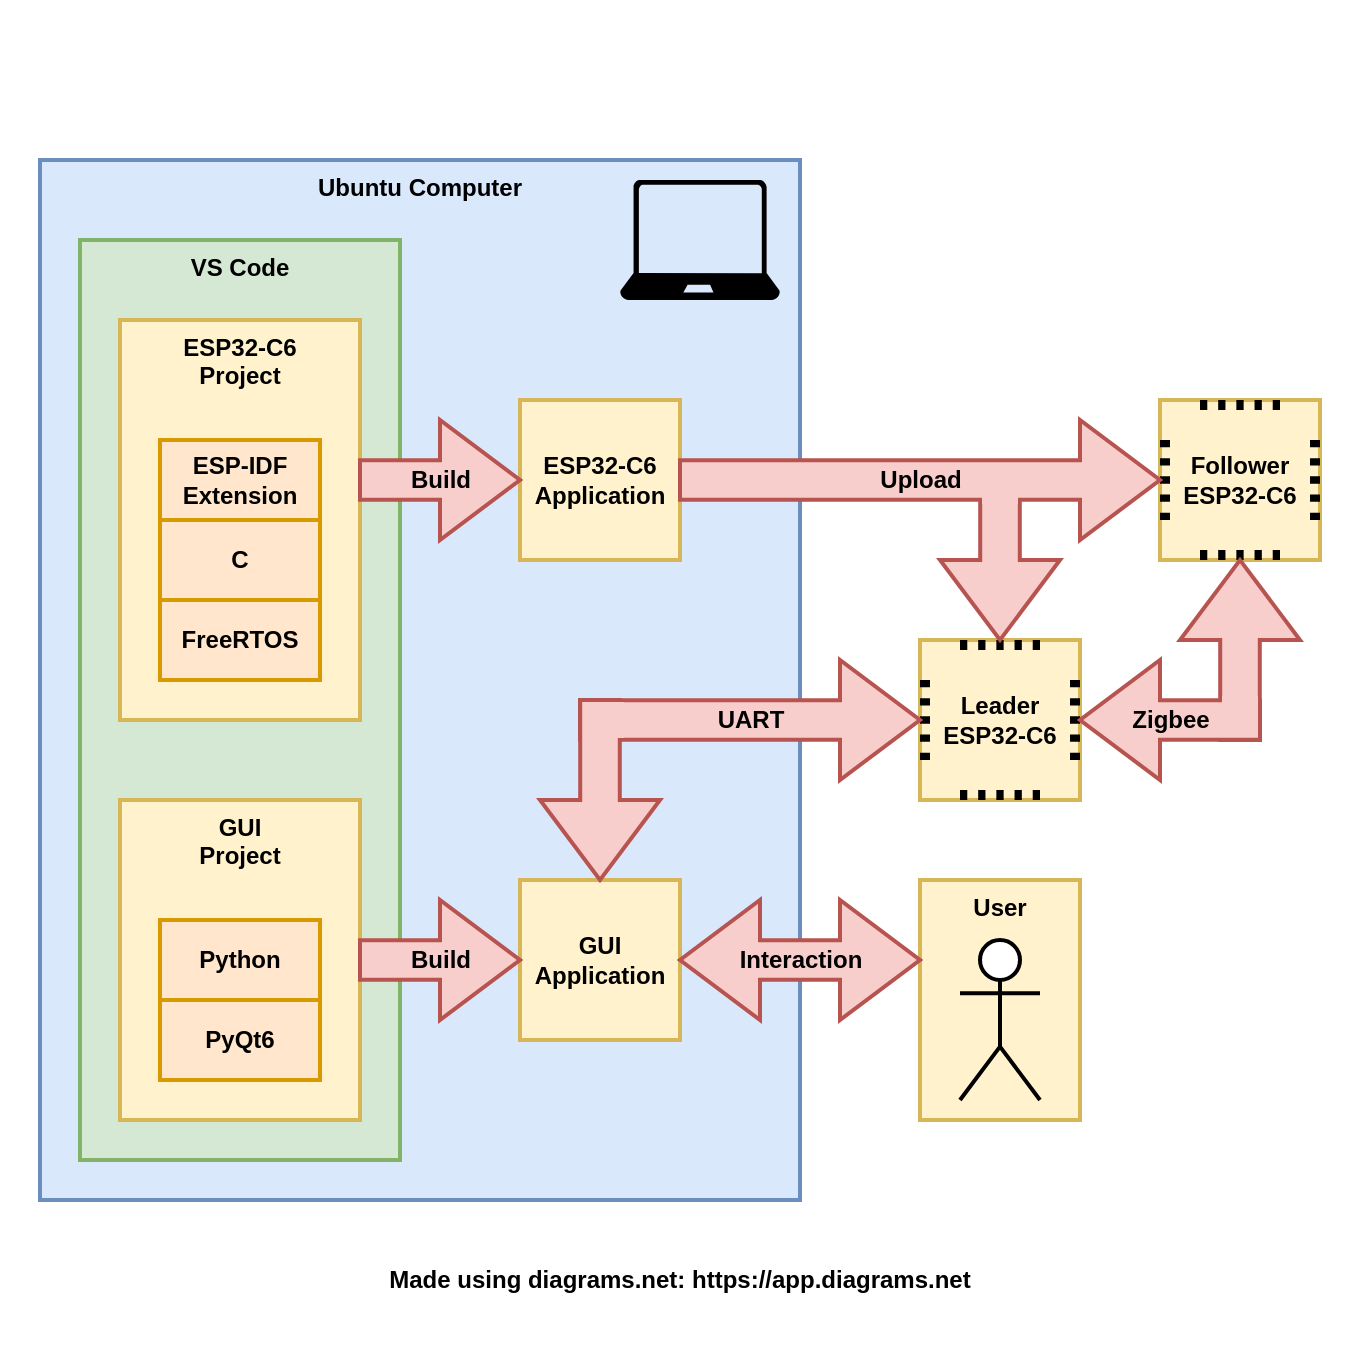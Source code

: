 <mxfile version="26.1.0">
  <diagram name="Page-1" id="0ZIZALWaVEUSAzddZRZz">
    <mxGraphModel dx="2074" dy="1142" grid="1" gridSize="10" guides="0" tooltips="1" connect="1" arrows="1" fold="1" page="0" pageScale="1" pageWidth="850" pageHeight="1100" background="none" math="0" shadow="0">
      <root>
        <mxCell id="0" />
        <mxCell id="1" style="" parent="0" />
        <mxCell id="WanJGlGqupo2dvVW9Myn-27" value="" style="rounded=0;whiteSpace=wrap;html=1;strokeWidth=2;fontStyle=1;strokeColor=none;" parent="1" vertex="1">
          <mxGeometry width="680" height="680" as="geometry" />
        </mxCell>
        <mxCell id="0nyHiz9kPpW8z09HGJ4j-10" value="Ubuntu Computer" style="rounded=0;whiteSpace=wrap;html=1;verticalAlign=top;align=center;strokeWidth=2;fontStyle=1;fillColor=#dae8fc;strokeColor=#6c8ebf;" parent="1" vertex="1">
          <mxGeometry x="20" y="80" width="380" height="520" as="geometry" />
        </mxCell>
        <mxCell id="0nyHiz9kPpW8z09HGJ4j-15" value="VS Code" style="rounded=0;whiteSpace=wrap;html=1;verticalAlign=top;strokeWidth=2;fontStyle=1;fillColor=#d5e8d4;strokeColor=#82b366;" parent="1" vertex="1">
          <mxGeometry x="40" y="120" width="160" height="460" as="geometry" />
        </mxCell>
        <mxCell id="0nyHiz9kPpW8z09HGJ4j-49" value="&lt;div&gt;ESP32-C6&lt;/div&gt;&lt;div&gt;Project&lt;/div&gt;" style="rounded=0;whiteSpace=wrap;html=1;align=center;verticalAlign=top;spacing=2;strokeWidth=2;fontStyle=1;fillColor=#fff2cc;strokeColor=#d6b656;" parent="1" vertex="1">
          <mxGeometry x="60" y="160" width="120" height="200" as="geometry" />
        </mxCell>
        <mxCell id="0nyHiz9kPpW8z09HGJ4j-50" value="&lt;div&gt;GUI&lt;/div&gt;&lt;div&gt;Project&lt;/div&gt;" style="rounded=0;whiteSpace=wrap;html=1;align=center;verticalAlign=top;spacing=2;strokeWidth=2;fontStyle=1;fillColor=#fff2cc;strokeColor=#d6b656;" parent="1" vertex="1">
          <mxGeometry x="60" y="400" width="120" height="160" as="geometry" />
        </mxCell>
        <mxCell id="0nyHiz9kPpW8z09HGJ4j-53" value="&lt;div&gt;ESP-IDF&lt;/div&gt;&lt;div&gt;Extension&lt;/div&gt;" style="rounded=0;whiteSpace=wrap;html=1;strokeWidth=2;fontStyle=1;fillColor=#ffe6cc;strokeColor=#d79b00;" parent="1" vertex="1">
          <mxGeometry x="80" y="220" width="80" height="40" as="geometry" />
        </mxCell>
        <mxCell id="0nyHiz9kPpW8z09HGJ4j-57" value="C" style="rounded=0;whiteSpace=wrap;html=1;strokeWidth=2;fontStyle=1;fillColor=#ffe6cc;strokeColor=#d79b00;" parent="1" vertex="1">
          <mxGeometry x="80" y="260" width="80" height="40" as="geometry" />
        </mxCell>
        <mxCell id="0nyHiz9kPpW8z09HGJ4j-58" value="Python" style="rounded=0;whiteSpace=wrap;html=1;strokeWidth=2;fontStyle=1;fillColor=#ffe6cc;strokeColor=#d79b00;" parent="1" vertex="1">
          <mxGeometry x="80" y="460" width="80" height="40" as="geometry" />
        </mxCell>
        <mxCell id="0nyHiz9kPpW8z09HGJ4j-59" value="FreeRTOS" style="rounded=0;whiteSpace=wrap;html=1;strokeWidth=2;fontStyle=1;fillColor=#ffe6cc;strokeColor=#d79b00;" parent="1" vertex="1">
          <mxGeometry x="80" y="300" width="80" height="40" as="geometry" />
        </mxCell>
        <mxCell id="WanJGlGqupo2dvVW9Myn-25" value="" style="verticalLabelPosition=bottom;html=1;verticalAlign=top;align=center;strokeColor=none;fillColor=#000000;shape=mxgraph.azure.laptop;pointerEvents=1;" parent="1" vertex="1">
          <mxGeometry x="310" y="90" width="80" height="60" as="geometry" />
        </mxCell>
        <mxCell id="H19fAKJrggn6Rdap3DdY-1" value="PyQt6" style="rounded=0;whiteSpace=wrap;html=1;strokeWidth=2;fontStyle=1;fillColor=#ffe6cc;strokeColor=#d79b00;" parent="1" vertex="1">
          <mxGeometry x="80" y="500" width="80" height="40" as="geometry" />
        </mxCell>
        <mxCell id="0nyHiz9kPpW8z09HGJ4j-3" value="&lt;div&gt;GUI&lt;/div&gt;&lt;div&gt;Application&lt;/div&gt;" style="rounded=0;whiteSpace=wrap;html=1;align=center;verticalAlign=middle;spacing=2;strokeWidth=2;fontStyle=1;fillColor=#fff2cc;strokeColor=#d6b656;" parent="1" vertex="1">
          <mxGeometry x="260" y="440" width="80" height="80" as="geometry" />
        </mxCell>
        <mxCell id="0nyHiz9kPpW8z09HGJ4j-5" value="" style="rounded=0;whiteSpace=wrap;html=1;verticalAlign=middle;strokeWidth=2;fontStyle=1;fillColor=#fff2cc;strokeColor=#d6b656;" parent="1" vertex="1">
          <mxGeometry x="580" y="200" width="80" height="80" as="geometry" />
        </mxCell>
        <mxCell id="0nyHiz9kPpW8z09HGJ4j-22" value="&lt;div&gt;ESP32-C6&lt;/div&gt;&lt;div&gt;Application&lt;/div&gt;" style="rounded=0;whiteSpace=wrap;html=1;align=center;verticalAlign=middle;spacing=2;strokeWidth=2;fontStyle=1;fillColor=#fff2cc;strokeColor=#d6b656;" parent="1" vertex="1">
          <mxGeometry x="260" y="200" width="80" height="80" as="geometry" />
        </mxCell>
        <mxCell id="0nyHiz9kPpW8z09HGJ4j-85" value="&lt;div&gt;User&lt;/div&gt;" style="rounded=0;whiteSpace=wrap;html=1;verticalAlign=top;strokeWidth=2;fontStyle=1;fillColor=#fff2cc;strokeColor=#d6b656;" parent="1" vertex="1">
          <mxGeometry x="460" y="440" width="80" height="120" as="geometry" />
        </mxCell>
        <mxCell id="0nyHiz9kPpW8z09HGJ4j-84" value="" style="shape=umlActor;verticalLabelPosition=bottom;verticalAlign=top;html=1;outlineConnect=0;strokeWidth=2;fontStyle=1" parent="1" vertex="1">
          <mxGeometry x="480" y="470" width="40" height="80" as="geometry" />
        </mxCell>
        <mxCell id="0nyHiz9kPpW8z09HGJ4j-23" value="&lt;div&gt;Build&lt;/div&gt;" style="html=1;shadow=0;dashed=0;align=center;verticalAlign=middle;shape=mxgraph.arrows2.arrow;dy=0.67;dx=40;notch=0;strokeWidth=2;fontStyle=1;fillColor=#f8cecc;strokeColor=#b85450;" parent="1" vertex="1">
          <mxGeometry x="180" y="210" width="80" height="60" as="geometry" />
        </mxCell>
        <mxCell id="0nyHiz9kPpW8z09HGJ4j-72" value="&lt;div&gt;Build&lt;/div&gt;" style="html=1;shadow=0;dashed=0;align=center;verticalAlign=middle;shape=mxgraph.arrows2.arrow;dy=0.67;dx=40;notch=0;strokeWidth=2;fontStyle=1;fillColor=#f8cecc;strokeColor=#b85450;" parent="1" vertex="1">
          <mxGeometry x="180" y="450" width="80" height="60" as="geometry" />
        </mxCell>
        <mxCell id="0nyHiz9kPpW8z09HGJ4j-79" value="Interaction" style="html=1;shadow=0;dashed=0;align=center;verticalAlign=middle;shape=mxgraph.arrows2.twoWayArrow;dy=0.67;dx=40;strokeWidth=2;fontStyle=1;fillColor=#f8cecc;strokeColor=#b85450;direction=west;" parent="1" vertex="1">
          <mxGeometry x="340" y="450" width="120" height="60" as="geometry" />
        </mxCell>
        <mxCell id="WanJGlGqupo2dvVW9Myn-16" value="" style="sketch=0;outlineConnect=0;dashed=0;verticalLabelPosition=bottom;verticalAlign=top;align=center;html=1;fontSize=12;fontStyle=0;aspect=fixed;pointerEvents=1;shape=mxgraph.aws4.iot_thing_freertos_device;fillColor=#000000;" parent="1" vertex="1">
          <mxGeometry x="580" y="200" width="80" height="80" as="geometry" />
        </mxCell>
        <mxCell id="WanJGlGqupo2dvVW9Myn-18" value="&lt;div&gt;Follower&lt;/div&gt;&lt;div&gt;ESP32-C6&lt;/div&gt;" style="rounded=0;whiteSpace=wrap;html=1;verticalAlign=middle;strokeWidth=2;fontStyle=1;fillColor=#fff2cc;strokeColor=none;fillStyle=auto;" parent="1" vertex="1">
          <mxGeometry x="585" y="205" width="70" height="70" as="geometry" />
        </mxCell>
        <mxCell id="WanJGlGqupo2dvVW9Myn-19" value="" style="rounded=0;whiteSpace=wrap;html=1;verticalAlign=middle;strokeWidth=2;fontStyle=1;fillColor=#fff2cc;strokeColor=#d6b656;" parent="1" vertex="1">
          <mxGeometry x="460" y="320" width="80" height="80" as="geometry" />
        </mxCell>
        <mxCell id="WanJGlGqupo2dvVW9Myn-20" value="" style="sketch=0;outlineConnect=0;dashed=0;verticalLabelPosition=bottom;verticalAlign=top;align=center;html=1;fontSize=12;fontStyle=0;aspect=fixed;pointerEvents=1;shape=mxgraph.aws4.iot_thing_freertos_device;fillColor=#000000;" parent="1" vertex="1">
          <mxGeometry x="460" y="320" width="80" height="80" as="geometry" />
        </mxCell>
        <mxCell id="WanJGlGqupo2dvVW9Myn-21" value="&lt;div&gt;Leader&lt;/div&gt;&lt;div&gt;ESP32-C6&lt;/div&gt;" style="rounded=0;whiteSpace=wrap;html=1;verticalAlign=middle;strokeWidth=2;fontStyle=1;fillColor=#fff2cc;strokeColor=none;fillStyle=auto;" parent="1" vertex="1">
          <mxGeometry x="465" y="325" width="70" height="70" as="geometry" />
        </mxCell>
        <mxCell id="0nyHiz9kPpW8z09HGJ4j-45" value="" style="html=1;shadow=0;dashed=0;align=center;verticalAlign=middle;shape=mxgraph.arrows2.arrow;dy=0.67;dx=40;notch=0;direction=north;strokeWidth=2;fontStyle=1;fillColor=#f8cecc;strokeColor=#b85450;" parent="1" vertex="1">
          <mxGeometry x="590" y="280" width="60" height="90" as="geometry" />
        </mxCell>
        <mxCell id="0nyHiz9kPpW8z09HGJ4j-75" value="Zigbee" style="html=1;shadow=0;dashed=0;align=center;verticalAlign=middle;shape=mxgraph.arrows2.arrow;dy=0.67;dx=40;notch=0;direction=west;strokeWidth=2;fontStyle=1;fillColor=#f8cecc;strokeColor=#b85450;" parent="1" vertex="1">
          <mxGeometry x="540" y="330" width="90" height="60" as="geometry" />
        </mxCell>
        <mxCell id="0nyHiz9kPpW8z09HGJ4j-48" value="" style="rounded=0;whiteSpace=wrap;html=1;strokeWidth=2;fontStyle=1;strokeColor=none;fillColor=#f8cecc;" parent="1" vertex="1">
          <mxGeometry x="611" y="348" width="18" height="4" as="geometry" />
        </mxCell>
        <mxCell id="0nyHiz9kPpW8z09HGJ4j-29" value="" style="html=1;shadow=0;dashed=0;align=center;verticalAlign=middle;shape=mxgraph.arrows2.arrow;dy=0.67;dx=40;notch=0;direction=south;strokeWidth=2;fontStyle=1;fillColor=#f8cecc;strokeColor=#b85450;" parent="1" vertex="1">
          <mxGeometry x="470" y="250" width="60" height="70" as="geometry" />
        </mxCell>
        <mxCell id="0nyHiz9kPpW8z09HGJ4j-27" value="&lt;div&gt;Upload&lt;/div&gt;" style="html=1;shadow=0;dashed=0;align=center;verticalAlign=middle;shape=mxgraph.arrows2.arrow;dy=0.67;dx=40;notch=0;strokeWidth=2;fontStyle=1;fillColor=#f8cecc;strokeColor=#b85450;" parent="1" vertex="1">
          <mxGeometry x="340" y="210" width="240" height="60" as="geometry" />
        </mxCell>
        <mxCell id="0nyHiz9kPpW8z09HGJ4j-41" value="" style="rounded=0;whiteSpace=wrap;html=1;strokeColor=none;strokeWidth=2;fontStyle=1;fillColor=#f8cecc;" parent="1" vertex="1">
          <mxGeometry x="491" y="248" width="18" height="4" as="geometry" />
        </mxCell>
        <mxCell id="WanJGlGqupo2dvVW9Myn-6" value="UART" style="html=1;shadow=0;dashed=0;align=center;verticalAlign=middle;shape=mxgraph.arrows2.arrow;dy=0.67;dx=40;notch=0;direction=east;strokeWidth=2;fontStyle=1;fillColor=#f8cecc;strokeColor=#b85450;" parent="1" vertex="1">
          <mxGeometry x="290" y="330" width="170" height="60" as="geometry" />
        </mxCell>
        <mxCell id="WanJGlGqupo2dvVW9Myn-7" value="" style="html=1;shadow=0;dashed=0;align=center;verticalAlign=middle;shape=mxgraph.arrows2.arrow;dy=0.67;dx=40;notch=0;direction=south;strokeWidth=2;fontStyle=1;fillColor=#f8cecc;strokeColor=#b85450;" parent="1" vertex="1">
          <mxGeometry x="270" y="350" width="60" height="90" as="geometry" />
        </mxCell>
        <mxCell id="WanJGlGqupo2dvVW9Myn-8" value="" style="rounded=0;whiteSpace=wrap;html=1;strokeWidth=2;fontStyle=1;strokeColor=none;fillColor=#f8cecc;direction=south;" parent="1" vertex="1">
          <mxGeometry x="308" y="351" width="4" height="18" as="geometry" />
        </mxCell>
        <mxCell id="LDbLN7gWwUfxWcHXtKPE-1" value="Made using diagrams.net: https://app.diagrams.net" style="text;html=1;align=center;verticalAlign=middle;whiteSpace=wrap;rounded=0;fontStyle=1" vertex="1" parent="1">
          <mxGeometry y="620" width="680" height="40" as="geometry" />
        </mxCell>
      </root>
    </mxGraphModel>
  </diagram>
</mxfile>
